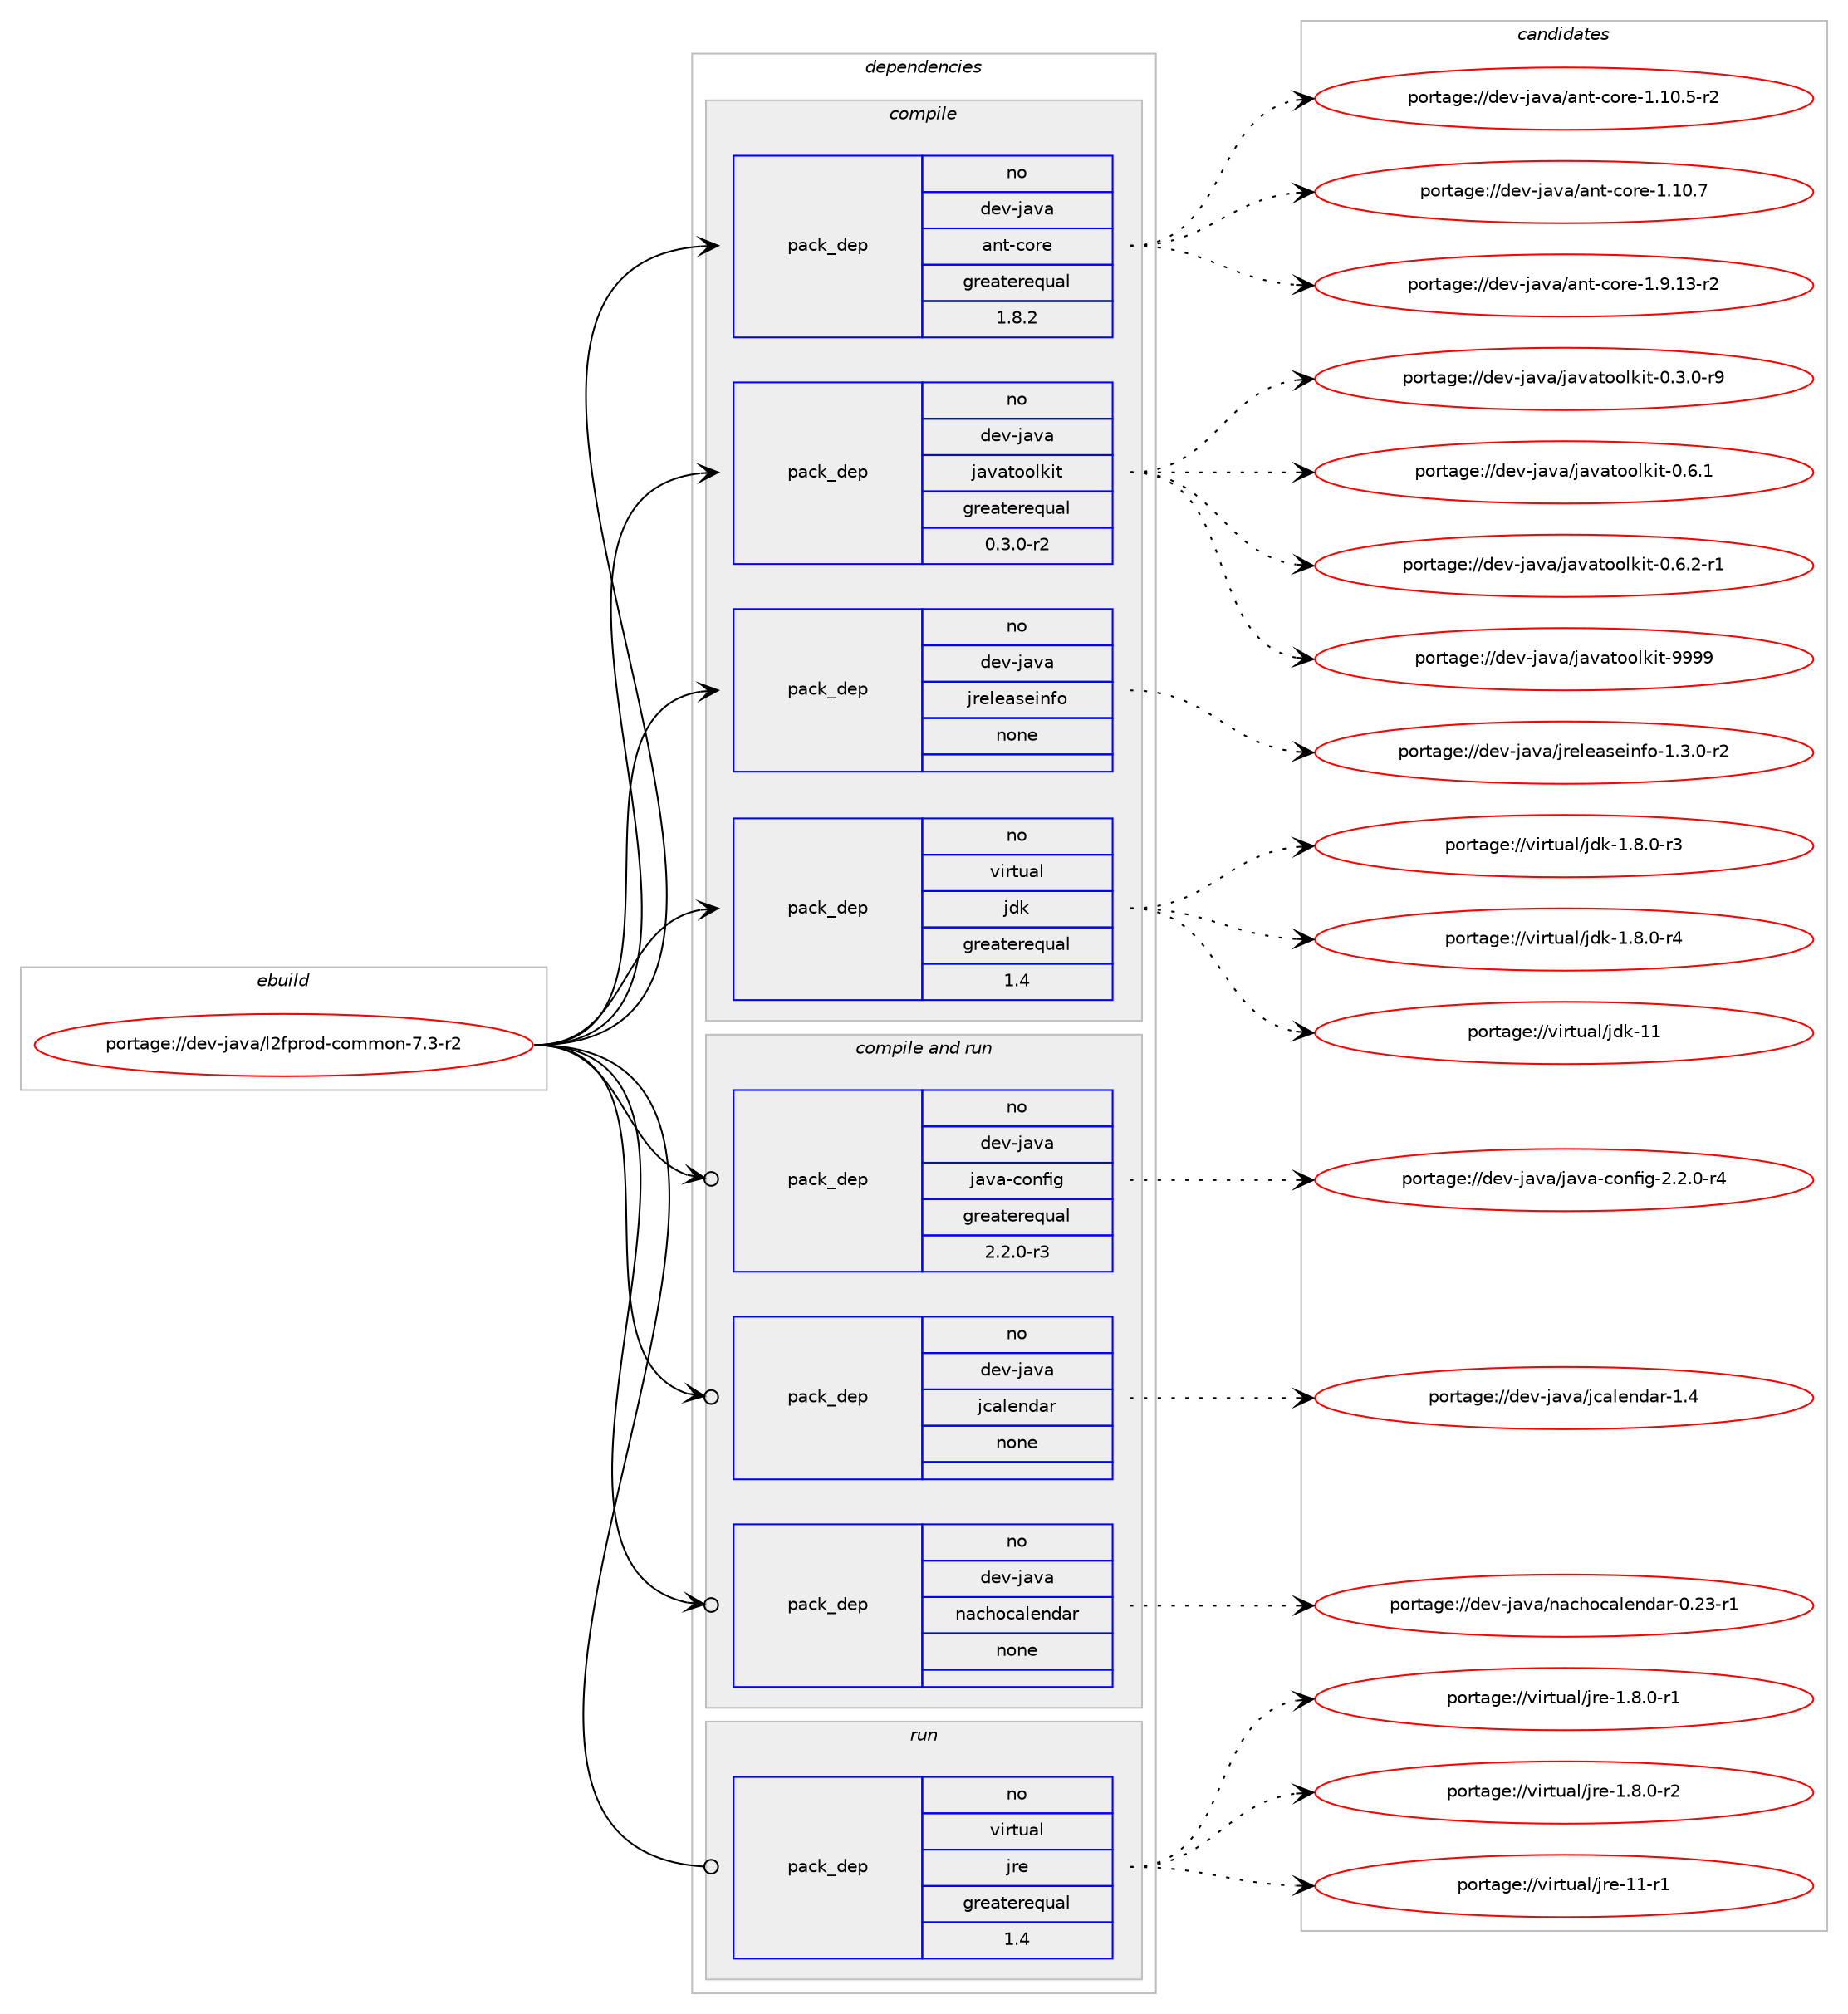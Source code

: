 digraph prolog {

# *************
# Graph options
# *************

newrank=true;
concentrate=true;
compound=true;
graph [rankdir=LR,fontname=Helvetica,fontsize=10,ranksep=1.5];#, ranksep=2.5, nodesep=0.2];
edge  [arrowhead=vee];
node  [fontname=Helvetica,fontsize=10];

# **********
# The ebuild
# **********

subgraph cluster_leftcol {
color=gray;
rank=same;
label=<<i>ebuild</i>>;
id [label="portage://dev-java/l2fprod-common-7.3-r2", color=red, width=4, href="../dev-java/l2fprod-common-7.3-r2.svg"];
}

# ****************
# The dependencies
# ****************

subgraph cluster_midcol {
color=gray;
label=<<i>dependencies</i>>;
subgraph cluster_compile {
fillcolor="#eeeeee";
style=filled;
label=<<i>compile</i>>;
subgraph pack68826 {
dependency90162 [label=<<TABLE BORDER="0" CELLBORDER="1" CELLSPACING="0" CELLPADDING="4" WIDTH="220"><TR><TD ROWSPAN="6" CELLPADDING="30">pack_dep</TD></TR><TR><TD WIDTH="110">no</TD></TR><TR><TD>dev-java</TD></TR><TR><TD>ant-core</TD></TR><TR><TD>greaterequal</TD></TR><TR><TD>1.8.2</TD></TR></TABLE>>, shape=none, color=blue];
}
id:e -> dependency90162:w [weight=20,style="solid",arrowhead="vee"];
subgraph pack68827 {
dependency90163 [label=<<TABLE BORDER="0" CELLBORDER="1" CELLSPACING="0" CELLPADDING="4" WIDTH="220"><TR><TD ROWSPAN="6" CELLPADDING="30">pack_dep</TD></TR><TR><TD WIDTH="110">no</TD></TR><TR><TD>dev-java</TD></TR><TR><TD>javatoolkit</TD></TR><TR><TD>greaterequal</TD></TR><TR><TD>0.3.0-r2</TD></TR></TABLE>>, shape=none, color=blue];
}
id:e -> dependency90163:w [weight=20,style="solid",arrowhead="vee"];
subgraph pack68828 {
dependency90164 [label=<<TABLE BORDER="0" CELLBORDER="1" CELLSPACING="0" CELLPADDING="4" WIDTH="220"><TR><TD ROWSPAN="6" CELLPADDING="30">pack_dep</TD></TR><TR><TD WIDTH="110">no</TD></TR><TR><TD>dev-java</TD></TR><TR><TD>jreleaseinfo</TD></TR><TR><TD>none</TD></TR><TR><TD></TD></TR></TABLE>>, shape=none, color=blue];
}
id:e -> dependency90164:w [weight=20,style="solid",arrowhead="vee"];
subgraph pack68829 {
dependency90165 [label=<<TABLE BORDER="0" CELLBORDER="1" CELLSPACING="0" CELLPADDING="4" WIDTH="220"><TR><TD ROWSPAN="6" CELLPADDING="30">pack_dep</TD></TR><TR><TD WIDTH="110">no</TD></TR><TR><TD>virtual</TD></TR><TR><TD>jdk</TD></TR><TR><TD>greaterequal</TD></TR><TR><TD>1.4</TD></TR></TABLE>>, shape=none, color=blue];
}
id:e -> dependency90165:w [weight=20,style="solid",arrowhead="vee"];
}
subgraph cluster_compileandrun {
fillcolor="#eeeeee";
style=filled;
label=<<i>compile and run</i>>;
subgraph pack68830 {
dependency90166 [label=<<TABLE BORDER="0" CELLBORDER="1" CELLSPACING="0" CELLPADDING="4" WIDTH="220"><TR><TD ROWSPAN="6" CELLPADDING="30">pack_dep</TD></TR><TR><TD WIDTH="110">no</TD></TR><TR><TD>dev-java</TD></TR><TR><TD>java-config</TD></TR><TR><TD>greaterequal</TD></TR><TR><TD>2.2.0-r3</TD></TR></TABLE>>, shape=none, color=blue];
}
id:e -> dependency90166:w [weight=20,style="solid",arrowhead="odotvee"];
subgraph pack68831 {
dependency90167 [label=<<TABLE BORDER="0" CELLBORDER="1" CELLSPACING="0" CELLPADDING="4" WIDTH="220"><TR><TD ROWSPAN="6" CELLPADDING="30">pack_dep</TD></TR><TR><TD WIDTH="110">no</TD></TR><TR><TD>dev-java</TD></TR><TR><TD>jcalendar</TD></TR><TR><TD>none</TD></TR><TR><TD></TD></TR></TABLE>>, shape=none, color=blue];
}
id:e -> dependency90167:w [weight=20,style="solid",arrowhead="odotvee"];
subgraph pack68832 {
dependency90168 [label=<<TABLE BORDER="0" CELLBORDER="1" CELLSPACING="0" CELLPADDING="4" WIDTH="220"><TR><TD ROWSPAN="6" CELLPADDING="30">pack_dep</TD></TR><TR><TD WIDTH="110">no</TD></TR><TR><TD>dev-java</TD></TR><TR><TD>nachocalendar</TD></TR><TR><TD>none</TD></TR><TR><TD></TD></TR></TABLE>>, shape=none, color=blue];
}
id:e -> dependency90168:w [weight=20,style="solid",arrowhead="odotvee"];
}
subgraph cluster_run {
fillcolor="#eeeeee";
style=filled;
label=<<i>run</i>>;
subgraph pack68833 {
dependency90169 [label=<<TABLE BORDER="0" CELLBORDER="1" CELLSPACING="0" CELLPADDING="4" WIDTH="220"><TR><TD ROWSPAN="6" CELLPADDING="30">pack_dep</TD></TR><TR><TD WIDTH="110">no</TD></TR><TR><TD>virtual</TD></TR><TR><TD>jre</TD></TR><TR><TD>greaterequal</TD></TR><TR><TD>1.4</TD></TR></TABLE>>, shape=none, color=blue];
}
id:e -> dependency90169:w [weight=20,style="solid",arrowhead="odot"];
}
}

# **************
# The candidates
# **************

subgraph cluster_choices {
rank=same;
color=gray;
label=<<i>candidates</i>>;

subgraph choice68826 {
color=black;
nodesep=1;
choiceportage10010111845106971189747971101164599111114101454946494846534511450 [label="portage://dev-java/ant-core-1.10.5-r2", color=red, width=4,href="../dev-java/ant-core-1.10.5-r2.svg"];
choiceportage1001011184510697118974797110116459911111410145494649484655 [label="portage://dev-java/ant-core-1.10.7", color=red, width=4,href="../dev-java/ant-core-1.10.7.svg"];
choiceportage10010111845106971189747971101164599111114101454946574649514511450 [label="portage://dev-java/ant-core-1.9.13-r2", color=red, width=4,href="../dev-java/ant-core-1.9.13-r2.svg"];
dependency90162:e -> choiceportage10010111845106971189747971101164599111114101454946494846534511450:w [style=dotted,weight="100"];
dependency90162:e -> choiceportage1001011184510697118974797110116459911111410145494649484655:w [style=dotted,weight="100"];
dependency90162:e -> choiceportage10010111845106971189747971101164599111114101454946574649514511450:w [style=dotted,weight="100"];
}
subgraph choice68827 {
color=black;
nodesep=1;
choiceportage1001011184510697118974710697118971161111111081071051164548465146484511457 [label="portage://dev-java/javatoolkit-0.3.0-r9", color=red, width=4,href="../dev-java/javatoolkit-0.3.0-r9.svg"];
choiceportage100101118451069711897471069711897116111111108107105116454846544649 [label="portage://dev-java/javatoolkit-0.6.1", color=red, width=4,href="../dev-java/javatoolkit-0.6.1.svg"];
choiceportage1001011184510697118974710697118971161111111081071051164548465446504511449 [label="portage://dev-java/javatoolkit-0.6.2-r1", color=red, width=4,href="../dev-java/javatoolkit-0.6.2-r1.svg"];
choiceportage1001011184510697118974710697118971161111111081071051164557575757 [label="portage://dev-java/javatoolkit-9999", color=red, width=4,href="../dev-java/javatoolkit-9999.svg"];
dependency90163:e -> choiceportage1001011184510697118974710697118971161111111081071051164548465146484511457:w [style=dotted,weight="100"];
dependency90163:e -> choiceportage100101118451069711897471069711897116111111108107105116454846544649:w [style=dotted,weight="100"];
dependency90163:e -> choiceportage1001011184510697118974710697118971161111111081071051164548465446504511449:w [style=dotted,weight="100"];
dependency90163:e -> choiceportage1001011184510697118974710697118971161111111081071051164557575757:w [style=dotted,weight="100"];
}
subgraph choice68828 {
color=black;
nodesep=1;
choiceportage10010111845106971189747106114101108101971151011051101021114549465146484511450 [label="portage://dev-java/jreleaseinfo-1.3.0-r2", color=red, width=4,href="../dev-java/jreleaseinfo-1.3.0-r2.svg"];
dependency90164:e -> choiceportage10010111845106971189747106114101108101971151011051101021114549465146484511450:w [style=dotted,weight="100"];
}
subgraph choice68829 {
color=black;
nodesep=1;
choiceportage11810511411611797108471061001074549465646484511451 [label="portage://virtual/jdk-1.8.0-r3", color=red, width=4,href="../virtual/jdk-1.8.0-r3.svg"];
choiceportage11810511411611797108471061001074549465646484511452 [label="portage://virtual/jdk-1.8.0-r4", color=red, width=4,href="../virtual/jdk-1.8.0-r4.svg"];
choiceportage1181051141161179710847106100107454949 [label="portage://virtual/jdk-11", color=red, width=4,href="../virtual/jdk-11.svg"];
dependency90165:e -> choiceportage11810511411611797108471061001074549465646484511451:w [style=dotted,weight="100"];
dependency90165:e -> choiceportage11810511411611797108471061001074549465646484511452:w [style=dotted,weight="100"];
dependency90165:e -> choiceportage1181051141161179710847106100107454949:w [style=dotted,weight="100"];
}
subgraph choice68830 {
color=black;
nodesep=1;
choiceportage10010111845106971189747106971189745991111101021051034550465046484511452 [label="portage://dev-java/java-config-2.2.0-r4", color=red, width=4,href="../dev-java/java-config-2.2.0-r4.svg"];
dependency90166:e -> choiceportage10010111845106971189747106971189745991111101021051034550465046484511452:w [style=dotted,weight="100"];
}
subgraph choice68831 {
color=black;
nodesep=1;
choiceportage1001011184510697118974710699971081011101009711445494652 [label="portage://dev-java/jcalendar-1.4", color=red, width=4,href="../dev-java/jcalendar-1.4.svg"];
dependency90167:e -> choiceportage1001011184510697118974710699971081011101009711445494652:w [style=dotted,weight="100"];
}
subgraph choice68832 {
color=black;
nodesep=1;
choiceportage10010111845106971189747110979910411199971081011101009711445484650514511449 [label="portage://dev-java/nachocalendar-0.23-r1", color=red, width=4,href="../dev-java/nachocalendar-0.23-r1.svg"];
dependency90168:e -> choiceportage10010111845106971189747110979910411199971081011101009711445484650514511449:w [style=dotted,weight="100"];
}
subgraph choice68833 {
color=black;
nodesep=1;
choiceportage11810511411611797108471061141014549465646484511449 [label="portage://virtual/jre-1.8.0-r1", color=red, width=4,href="../virtual/jre-1.8.0-r1.svg"];
choiceportage11810511411611797108471061141014549465646484511450 [label="portage://virtual/jre-1.8.0-r2", color=red, width=4,href="../virtual/jre-1.8.0-r2.svg"];
choiceportage11810511411611797108471061141014549494511449 [label="portage://virtual/jre-11-r1", color=red, width=4,href="../virtual/jre-11-r1.svg"];
dependency90169:e -> choiceportage11810511411611797108471061141014549465646484511449:w [style=dotted,weight="100"];
dependency90169:e -> choiceportage11810511411611797108471061141014549465646484511450:w [style=dotted,weight="100"];
dependency90169:e -> choiceportage11810511411611797108471061141014549494511449:w [style=dotted,weight="100"];
}
}

}
